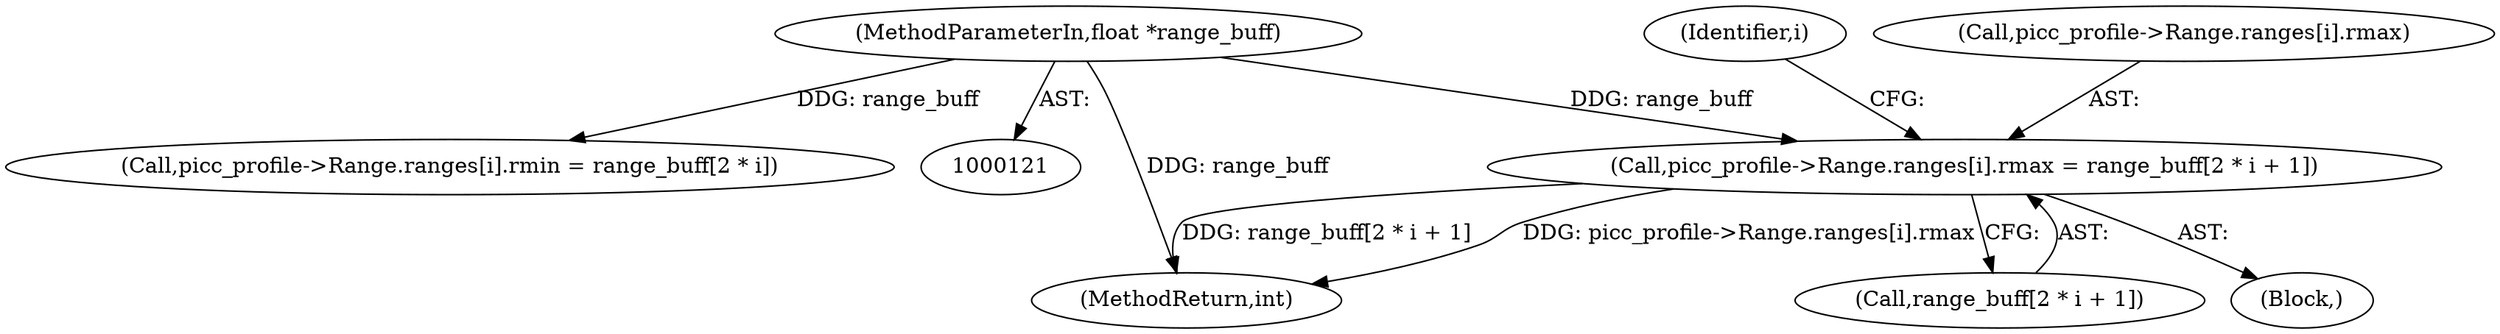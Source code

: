 digraph "0_ghostscript_67d760ab775dae4efe803b5944b0439aa3c0b04a@array" {
"1000498" [label="(Call,picc_profile->Range.ranges[i].rmax = range_buff[2 * i + 1])"];
"1000125" [label="(MethodParameterIn,float *range_buff)"];
"1000498" [label="(Call,picc_profile->Range.ranges[i].rmax = range_buff[2 * i + 1])"];
"1000481" [label="(Identifier,i)"];
"1000589" [label="(MethodReturn,int)"];
"1000499" [label="(Call,picc_profile->Range.ranges[i].rmax)"];
"1000508" [label="(Call,range_buff[2 * i + 1])"];
"1000125" [label="(MethodParameterIn,float *range_buff)"];
"1000483" [label="(Call,picc_profile->Range.ranges[i].rmin = range_buff[2 * i])"];
"1000482" [label="(Block,)"];
"1000498" -> "1000482"  [label="AST: "];
"1000498" -> "1000508"  [label="CFG: "];
"1000499" -> "1000498"  [label="AST: "];
"1000508" -> "1000498"  [label="AST: "];
"1000481" -> "1000498"  [label="CFG: "];
"1000498" -> "1000589"  [label="DDG: picc_profile->Range.ranges[i].rmax"];
"1000498" -> "1000589"  [label="DDG: range_buff[2 * i + 1]"];
"1000125" -> "1000498"  [label="DDG: range_buff"];
"1000125" -> "1000121"  [label="AST: "];
"1000125" -> "1000589"  [label="DDG: range_buff"];
"1000125" -> "1000483"  [label="DDG: range_buff"];
}
